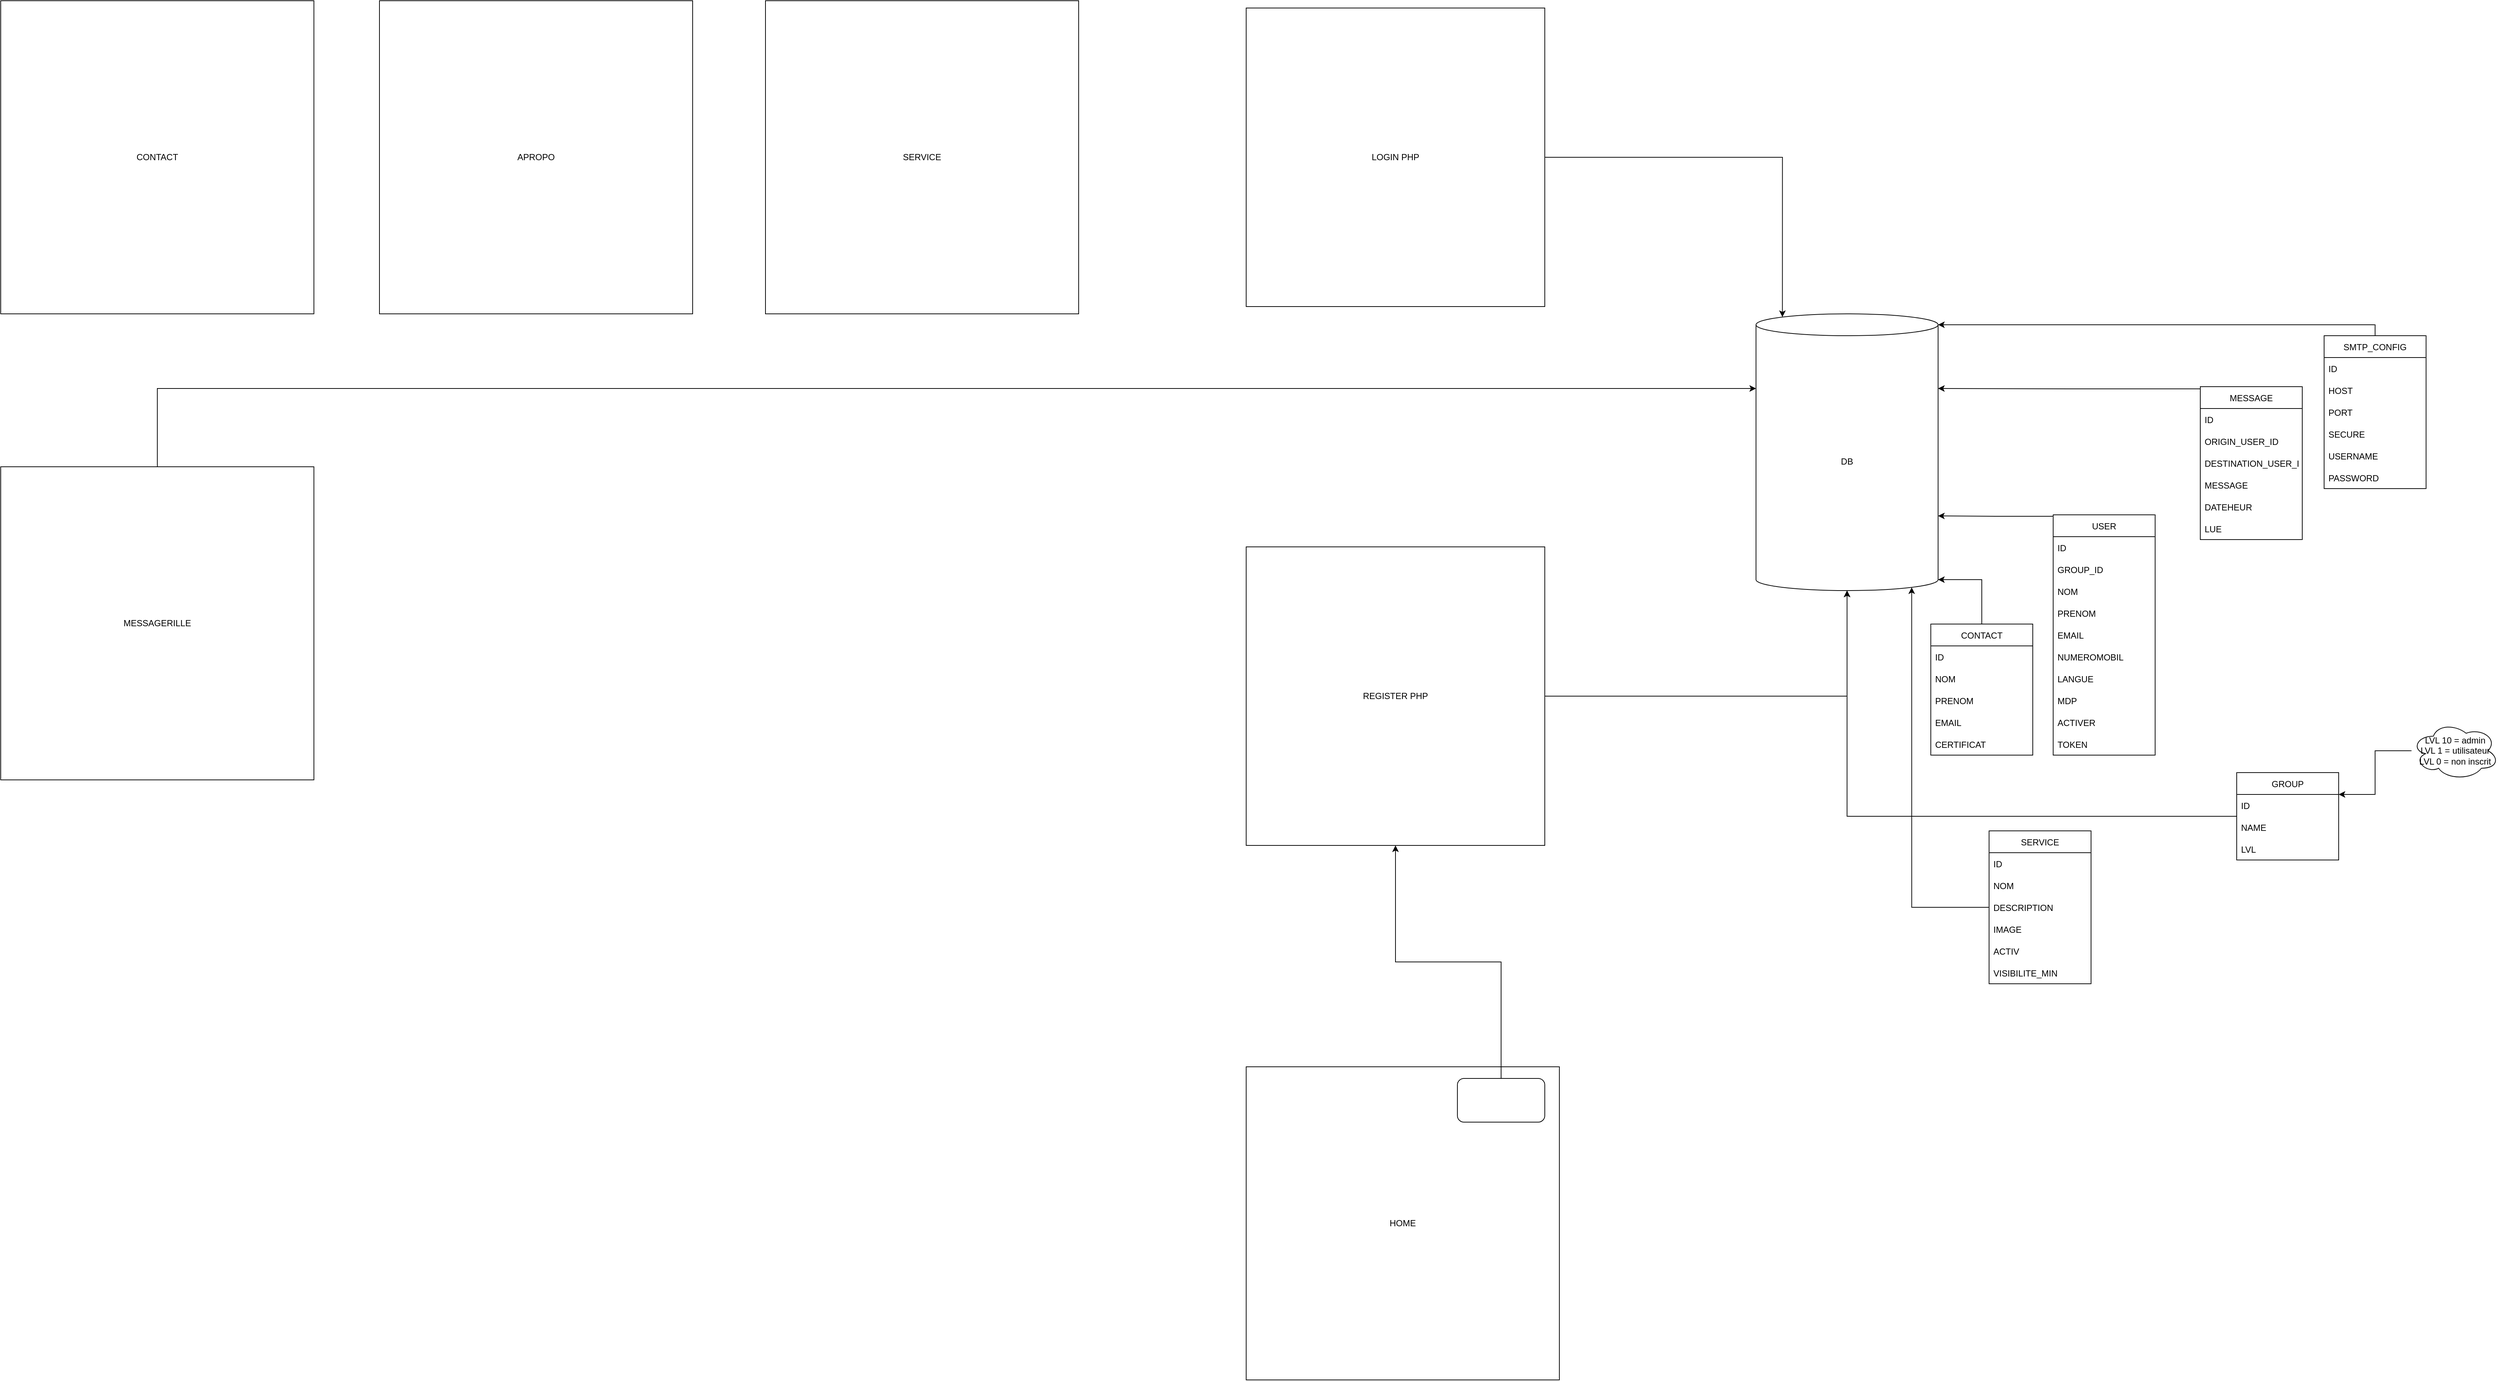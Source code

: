 <mxfile version="15.7.3" type="device"><diagram id="iStu-F-DCGJu18yK54Dm" name="Page-1"><mxGraphModel dx="1609" dy="1953" grid="1" gridSize="10" guides="1" tooltips="1" connect="1" arrows="1" fold="1" page="1" pageScale="1" pageWidth="827" pageHeight="1169" math="0" shadow="0"><root><mxCell id="0"/><mxCell id="1" parent="0"/><mxCell id="-jrlE3ulhLcgu799uAkQ-1" value="HOME" style="whiteSpace=wrap;html=1;aspect=fixed;" parent="1" vertex="1"><mxGeometry x="960" y="1324" width="430" height="430" as="geometry"/></mxCell><mxCell id="-jrlE3ulhLcgu799uAkQ-26" style="edgeStyle=orthogonalEdgeStyle;rounded=0;orthogonalLoop=1;jettySize=auto;html=1;entryX=0.145;entryY=0;entryDx=0;entryDy=4.35;entryPerimeter=0;" parent="1" source="-jrlE3ulhLcgu799uAkQ-2" target="-jrlE3ulhLcgu799uAkQ-8" edge="1"><mxGeometry relative="1" as="geometry"/></mxCell><mxCell id="-jrlE3ulhLcgu799uAkQ-2" value="LOGIN PHP" style="whiteSpace=wrap;html=1;aspect=fixed;" parent="1" vertex="1"><mxGeometry x="960" y="-130" width="410" height="410" as="geometry"/></mxCell><mxCell id="-jrlE3ulhLcgu799uAkQ-27" style="edgeStyle=orthogonalEdgeStyle;rounded=0;orthogonalLoop=1;jettySize=auto;html=1;entryX=0.5;entryY=1;entryDx=0;entryDy=0;entryPerimeter=0;" parent="1" source="-jrlE3ulhLcgu799uAkQ-3" target="-jrlE3ulhLcgu799uAkQ-8" edge="1"><mxGeometry relative="1" as="geometry"/></mxCell><mxCell id="-jrlE3ulhLcgu799uAkQ-3" value="REGISTER PHP" style="whiteSpace=wrap;html=1;aspect=fixed;" parent="1" vertex="1"><mxGeometry x="960" y="610" width="410" height="410" as="geometry"/></mxCell><mxCell id="-jrlE3ulhLcgu799uAkQ-4" value="SERVICE" style="whiteSpace=wrap;html=1;aspect=fixed;" parent="1" vertex="1"><mxGeometry x="300" y="-140" width="430" height="430" as="geometry"/></mxCell><mxCell id="-jrlE3ulhLcgu799uAkQ-5" value="CONTACT" style="whiteSpace=wrap;html=1;aspect=fixed;" parent="1" vertex="1"><mxGeometry x="-750" y="-140" width="430" height="430" as="geometry"/></mxCell><mxCell id="-jrlE3ulhLcgu799uAkQ-6" value="APROPO" style="whiteSpace=wrap;html=1;aspect=fixed;" parent="1" vertex="1"><mxGeometry x="-230" y="-140" width="430" height="430" as="geometry"/></mxCell><mxCell id="-jrlE3ulhLcgu799uAkQ-28" style="edgeStyle=orthogonalEdgeStyle;rounded=0;orthogonalLoop=1;jettySize=auto;html=1;entryX=0;entryY=0;entryDx=0;entryDy=102.5;entryPerimeter=0;" parent="1" source="-jrlE3ulhLcgu799uAkQ-7" target="-jrlE3ulhLcgu799uAkQ-8" edge="1"><mxGeometry relative="1" as="geometry"><Array as="points"><mxPoint x="-535" y="393"/></Array></mxGeometry></mxCell><mxCell id="-jrlE3ulhLcgu799uAkQ-7" value="MESSAGERILLE" style="whiteSpace=wrap;html=1;aspect=fixed;" parent="1" vertex="1"><mxGeometry x="-750" y="500" width="430" height="430" as="geometry"/></mxCell><mxCell id="-jrlE3ulhLcgu799uAkQ-8" value="DB" style="shape=cylinder3;whiteSpace=wrap;html=1;boundedLbl=1;backgroundOutline=1;size=15;" parent="1" vertex="1"><mxGeometry x="1660" y="290" width="250" height="380" as="geometry"/></mxCell><mxCell id="-jrlE3ulhLcgu799uAkQ-24" style="edgeStyle=orthogonalEdgeStyle;rounded=0;orthogonalLoop=1;jettySize=auto;html=1;entryX=1;entryY=0;entryDx=0;entryDy=277.5;entryPerimeter=0;exitX=0;exitY=0;exitDx=0;exitDy=0;" parent="1" source="-jrlE3ulhLcgu799uAkQ-9" target="-jrlE3ulhLcgu799uAkQ-8" edge="1"><mxGeometry relative="1" as="geometry"><Array as="points"><mxPoint x="2068" y="568"/><mxPoint x="1989" y="568"/></Array></mxGeometry></mxCell><mxCell id="-jrlE3ulhLcgu799uAkQ-9" value="USER" style="swimlane;fontStyle=0;childLayout=stackLayout;horizontal=1;startSize=30;horizontalStack=0;resizeParent=1;resizeParentMax=0;resizeLast=0;collapsible=1;marginBottom=0;" parent="1" vertex="1"><mxGeometry x="2068" y="566" width="140" height="330" as="geometry"/></mxCell><mxCell id="-jrlE3ulhLcgu799uAkQ-10" value="ID" style="text;strokeColor=none;fillColor=none;align=left;verticalAlign=middle;spacingLeft=4;spacingRight=4;overflow=hidden;points=[[0,0.5],[1,0.5]];portConstraint=eastwest;rotatable=0;" parent="-jrlE3ulhLcgu799uAkQ-9" vertex="1"><mxGeometry y="30" width="140" height="30" as="geometry"/></mxCell><mxCell id="Wv1aD89Nqz4epSxejVBH-8" value="GROUP_ID" style="text;strokeColor=none;fillColor=none;align=left;verticalAlign=middle;spacingLeft=4;spacingRight=4;overflow=hidden;points=[[0,0.5],[1,0.5]];portConstraint=eastwest;rotatable=0;" vertex="1" parent="-jrlE3ulhLcgu799uAkQ-9"><mxGeometry y="60" width="140" height="30" as="geometry"/></mxCell><mxCell id="-jrlE3ulhLcgu799uAkQ-11" value="NOM" style="text;strokeColor=none;fillColor=none;align=left;verticalAlign=middle;spacingLeft=4;spacingRight=4;overflow=hidden;points=[[0,0.5],[1,0.5]];portConstraint=eastwest;rotatable=0;" parent="-jrlE3ulhLcgu799uAkQ-9" vertex="1"><mxGeometry y="90" width="140" height="30" as="geometry"/></mxCell><mxCell id="-jrlE3ulhLcgu799uAkQ-12" value="PRENOM" style="text;strokeColor=none;fillColor=none;align=left;verticalAlign=middle;spacingLeft=4;spacingRight=4;overflow=hidden;points=[[0,0.5],[1,0.5]];portConstraint=eastwest;rotatable=0;" parent="-jrlE3ulhLcgu799uAkQ-9" vertex="1"><mxGeometry y="120" width="140" height="30" as="geometry"/></mxCell><mxCell id="-jrlE3ulhLcgu799uAkQ-13" value="EMAIL" style="text;strokeColor=none;fillColor=none;align=left;verticalAlign=middle;spacingLeft=4;spacingRight=4;overflow=hidden;points=[[0,0.5],[1,0.5]];portConstraint=eastwest;rotatable=0;" parent="-jrlE3ulhLcgu799uAkQ-9" vertex="1"><mxGeometry y="150" width="140" height="30" as="geometry"/></mxCell><mxCell id="-jrlE3ulhLcgu799uAkQ-14" value="NUMEROMOBIL" style="text;strokeColor=none;fillColor=none;align=left;verticalAlign=middle;spacingLeft=4;spacingRight=4;overflow=hidden;points=[[0,0.5],[1,0.5]];portConstraint=eastwest;rotatable=0;" parent="-jrlE3ulhLcgu799uAkQ-9" vertex="1"><mxGeometry y="180" width="140" height="30" as="geometry"/></mxCell><mxCell id="-jrlE3ulhLcgu799uAkQ-15" value="LANGUE" style="text;strokeColor=none;fillColor=none;align=left;verticalAlign=middle;spacingLeft=4;spacingRight=4;overflow=hidden;points=[[0,0.5],[1,0.5]];portConstraint=eastwest;rotatable=0;" parent="-jrlE3ulhLcgu799uAkQ-9" vertex="1"><mxGeometry y="210" width="140" height="30" as="geometry"/></mxCell><mxCell id="Wv1aD89Nqz4epSxejVBH-9" value="MDP" style="text;strokeColor=none;fillColor=none;align=left;verticalAlign=middle;spacingLeft=4;spacingRight=4;overflow=hidden;points=[[0,0.5],[1,0.5]];portConstraint=eastwest;rotatable=0;" vertex="1" parent="-jrlE3ulhLcgu799uAkQ-9"><mxGeometry y="240" width="140" height="30" as="geometry"/></mxCell><mxCell id="Wv1aD89Nqz4epSxejVBH-10" value="ACTIVER" style="text;strokeColor=none;fillColor=none;align=left;verticalAlign=middle;spacingLeft=4;spacingRight=4;overflow=hidden;points=[[0,0.5],[1,0.5]];portConstraint=eastwest;rotatable=0;" vertex="1" parent="-jrlE3ulhLcgu799uAkQ-9"><mxGeometry y="270" width="140" height="30" as="geometry"/></mxCell><mxCell id="Wv1aD89Nqz4epSxejVBH-12" value="TOKEN" style="text;strokeColor=none;fillColor=none;align=left;verticalAlign=middle;spacingLeft=4;spacingRight=4;overflow=hidden;points=[[0,0.5],[1,0.5]];portConstraint=eastwest;rotatable=0;" vertex="1" parent="-jrlE3ulhLcgu799uAkQ-9"><mxGeometry y="300" width="140" height="30" as="geometry"/></mxCell><mxCell id="-jrlE3ulhLcgu799uAkQ-25" style="edgeStyle=orthogonalEdgeStyle;rounded=0;orthogonalLoop=1;jettySize=auto;html=1;entryX=1;entryY=0;entryDx=0;entryDy=102.5;entryPerimeter=0;exitX=0;exitY=0;exitDx=0;exitDy=0;" parent="1" source="-jrlE3ulhLcgu799uAkQ-16" target="-jrlE3ulhLcgu799uAkQ-8" edge="1"><mxGeometry relative="1" as="geometry"><Array as="points"><mxPoint x="2270" y="393"/><mxPoint x="2090" y="393"/></Array></mxGeometry></mxCell><mxCell id="-jrlE3ulhLcgu799uAkQ-16" value="MESSAGE" style="swimlane;fontStyle=0;childLayout=stackLayout;horizontal=1;startSize=30;horizontalStack=0;resizeParent=1;resizeParentMax=0;resizeLast=0;collapsible=1;marginBottom=0;" parent="1" vertex="1"><mxGeometry x="2270" y="390" width="140" height="210" as="geometry"/></mxCell><mxCell id="-jrlE3ulhLcgu799uAkQ-17" value="ID" style="text;strokeColor=none;fillColor=none;align=left;verticalAlign=middle;spacingLeft=4;spacingRight=4;overflow=hidden;points=[[0,0.5],[1,0.5]];portConstraint=eastwest;rotatable=0;" parent="-jrlE3ulhLcgu799uAkQ-16" vertex="1"><mxGeometry y="30" width="140" height="30" as="geometry"/></mxCell><mxCell id="-jrlE3ulhLcgu799uAkQ-20" value="ORIGIN_USER_ID" style="text;strokeColor=none;fillColor=none;align=left;verticalAlign=middle;spacingLeft=4;spacingRight=4;overflow=hidden;points=[[0,0.5],[1,0.5]];portConstraint=eastwest;rotatable=0;" parent="-jrlE3ulhLcgu799uAkQ-16" vertex="1"><mxGeometry y="60" width="140" height="30" as="geometry"/></mxCell><mxCell id="Wv1aD89Nqz4epSxejVBH-7" value="DESTINATION_USER_ID" style="text;strokeColor=none;fillColor=none;align=left;verticalAlign=middle;spacingLeft=4;spacingRight=4;overflow=hidden;points=[[0,0.5],[1,0.5]];portConstraint=eastwest;rotatable=0;" vertex="1" parent="-jrlE3ulhLcgu799uAkQ-16"><mxGeometry y="90" width="140" height="30" as="geometry"/></mxCell><mxCell id="-jrlE3ulhLcgu799uAkQ-18" value="MESSAGE" style="text;strokeColor=none;fillColor=none;align=left;verticalAlign=middle;spacingLeft=4;spacingRight=4;overflow=hidden;points=[[0,0.5],[1,0.5]];portConstraint=eastwest;rotatable=0;" parent="-jrlE3ulhLcgu799uAkQ-16" vertex="1"><mxGeometry y="120" width="140" height="30" as="geometry"/></mxCell><mxCell id="-jrlE3ulhLcgu799uAkQ-19" value="DATEHEUR" style="text;strokeColor=none;fillColor=none;align=left;verticalAlign=middle;spacingLeft=4;spacingRight=4;overflow=hidden;points=[[0,0.5],[1,0.5]];portConstraint=eastwest;rotatable=0;" parent="-jrlE3ulhLcgu799uAkQ-16" vertex="1"><mxGeometry y="150" width="140" height="30" as="geometry"/></mxCell><mxCell id="-jrlE3ulhLcgu799uAkQ-23" value="LUE" style="text;strokeColor=none;fillColor=none;align=left;verticalAlign=middle;spacingLeft=4;spacingRight=4;overflow=hidden;points=[[0,0.5],[1,0.5]];portConstraint=eastwest;rotatable=0;" parent="-jrlE3ulhLcgu799uAkQ-16" vertex="1"><mxGeometry y="180" width="140" height="30" as="geometry"/></mxCell><mxCell id="-jrlE3ulhLcgu799uAkQ-22" style="edgeStyle=orthogonalEdgeStyle;rounded=0;orthogonalLoop=1;jettySize=auto;html=1;" parent="1" source="-jrlE3ulhLcgu799uAkQ-21" target="-jrlE3ulhLcgu799uAkQ-3" edge="1"><mxGeometry relative="1" as="geometry"/></mxCell><mxCell id="-jrlE3ulhLcgu799uAkQ-21" value="" style="rounded=1;whiteSpace=wrap;html=1;" parent="1" vertex="1"><mxGeometry x="1250" y="1340" width="120" height="60" as="geometry"/></mxCell><mxCell id="Wv1aD89Nqz4epSxejVBH-11" style="edgeStyle=orthogonalEdgeStyle;rounded=0;orthogonalLoop=1;jettySize=auto;html=1;" edge="1" parent="1" source="Wv1aD89Nqz4epSxejVBH-1" target="-jrlE3ulhLcgu799uAkQ-8"><mxGeometry relative="1" as="geometry"/></mxCell><mxCell id="Wv1aD89Nqz4epSxejVBH-1" value="GROUP" style="swimlane;fontStyle=0;childLayout=stackLayout;horizontal=1;startSize=30;horizontalStack=0;resizeParent=1;resizeParentMax=0;resizeLast=0;collapsible=1;marginBottom=0;" vertex="1" parent="1"><mxGeometry x="2320" y="920" width="140" height="120" as="geometry"/></mxCell><mxCell id="Wv1aD89Nqz4epSxejVBH-2" value="ID" style="text;strokeColor=none;fillColor=none;align=left;verticalAlign=middle;spacingLeft=4;spacingRight=4;overflow=hidden;points=[[0,0.5],[1,0.5]];portConstraint=eastwest;rotatable=0;" vertex="1" parent="Wv1aD89Nqz4epSxejVBH-1"><mxGeometry y="30" width="140" height="30" as="geometry"/></mxCell><mxCell id="Wv1aD89Nqz4epSxejVBH-3" value="NAME" style="text;strokeColor=none;fillColor=none;align=left;verticalAlign=middle;spacingLeft=4;spacingRight=4;overflow=hidden;points=[[0,0.5],[1,0.5]];portConstraint=eastwest;rotatable=0;" vertex="1" parent="Wv1aD89Nqz4epSxejVBH-1"><mxGeometry y="60" width="140" height="30" as="geometry"/></mxCell><mxCell id="Wv1aD89Nqz4epSxejVBH-4" value="LVL" style="text;strokeColor=none;fillColor=none;align=left;verticalAlign=middle;spacingLeft=4;spacingRight=4;overflow=hidden;points=[[0,0.5],[1,0.5]];portConstraint=eastwest;rotatable=0;" vertex="1" parent="Wv1aD89Nqz4epSxejVBH-1"><mxGeometry y="90" width="140" height="30" as="geometry"/></mxCell><mxCell id="Wv1aD89Nqz4epSxejVBH-6" style="edgeStyle=orthogonalEdgeStyle;rounded=0;orthogonalLoop=1;jettySize=auto;html=1;entryX=1;entryY=0.25;entryDx=0;entryDy=0;" edge="1" parent="1" source="Wv1aD89Nqz4epSxejVBH-5" target="Wv1aD89Nqz4epSxejVBH-1"><mxGeometry relative="1" as="geometry"/></mxCell><mxCell id="Wv1aD89Nqz4epSxejVBH-5" value="LVL 10 = admin&lt;br&gt;LVL 1 = utilisateur&lt;br&gt;LVL 0 = non inscrit" style="ellipse;shape=cloud;whiteSpace=wrap;html=1;" vertex="1" parent="1"><mxGeometry x="2560" y="850" width="120" height="80" as="geometry"/></mxCell><mxCell id="Wv1aD89Nqz4epSxejVBH-21" style="edgeStyle=orthogonalEdgeStyle;rounded=0;orthogonalLoop=1;jettySize=auto;html=1;entryX=1;entryY=0;entryDx=0;entryDy=15;entryPerimeter=0;" edge="1" parent="1" source="Wv1aD89Nqz4epSxejVBH-14" target="-jrlE3ulhLcgu799uAkQ-8"><mxGeometry relative="1" as="geometry"><Array as="points"><mxPoint x="2510" y="305"/></Array></mxGeometry></mxCell><mxCell id="Wv1aD89Nqz4epSxejVBH-14" value="SMTP_CONFIG" style="swimlane;fontStyle=0;childLayout=stackLayout;horizontal=1;startSize=30;horizontalStack=0;resizeParent=1;resizeParentMax=0;resizeLast=0;collapsible=1;marginBottom=0;" vertex="1" parent="1"><mxGeometry x="2440" y="320" width="140" height="210" as="geometry"/></mxCell><mxCell id="Wv1aD89Nqz4epSxejVBH-15" value="ID" style="text;strokeColor=none;fillColor=none;align=left;verticalAlign=middle;spacingLeft=4;spacingRight=4;overflow=hidden;points=[[0,0.5],[1,0.5]];portConstraint=eastwest;rotatable=0;" vertex="1" parent="Wv1aD89Nqz4epSxejVBH-14"><mxGeometry y="30" width="140" height="30" as="geometry"/></mxCell><mxCell id="Wv1aD89Nqz4epSxejVBH-16" value="HOST" style="text;strokeColor=none;fillColor=none;align=left;verticalAlign=middle;spacingLeft=4;spacingRight=4;overflow=hidden;points=[[0,0.5],[1,0.5]];portConstraint=eastwest;rotatable=0;" vertex="1" parent="Wv1aD89Nqz4epSxejVBH-14"><mxGeometry y="60" width="140" height="30" as="geometry"/></mxCell><mxCell id="Wv1aD89Nqz4epSxejVBH-17" value="PORT" style="text;strokeColor=none;fillColor=none;align=left;verticalAlign=middle;spacingLeft=4;spacingRight=4;overflow=hidden;points=[[0,0.5],[1,0.5]];portConstraint=eastwest;rotatable=0;" vertex="1" parent="Wv1aD89Nqz4epSxejVBH-14"><mxGeometry y="90" width="140" height="30" as="geometry"/></mxCell><mxCell id="Wv1aD89Nqz4epSxejVBH-18" value="SECURE" style="text;strokeColor=none;fillColor=none;align=left;verticalAlign=middle;spacingLeft=4;spacingRight=4;overflow=hidden;points=[[0,0.5],[1,0.5]];portConstraint=eastwest;rotatable=0;" vertex="1" parent="Wv1aD89Nqz4epSxejVBH-14"><mxGeometry y="120" width="140" height="30" as="geometry"/></mxCell><mxCell id="Wv1aD89Nqz4epSxejVBH-19" value="USERNAME" style="text;strokeColor=none;fillColor=none;align=left;verticalAlign=middle;spacingLeft=4;spacingRight=4;overflow=hidden;points=[[0,0.5],[1,0.5]];portConstraint=eastwest;rotatable=0;" vertex="1" parent="Wv1aD89Nqz4epSxejVBH-14"><mxGeometry y="150" width="140" height="30" as="geometry"/></mxCell><mxCell id="Wv1aD89Nqz4epSxejVBH-20" value="PASSWORD" style="text;strokeColor=none;fillColor=none;align=left;verticalAlign=middle;spacingLeft=4;spacingRight=4;overflow=hidden;points=[[0,0.5],[1,0.5]];portConstraint=eastwest;rotatable=0;" vertex="1" parent="Wv1aD89Nqz4epSxejVBH-14"><mxGeometry y="180" width="140" height="30" as="geometry"/></mxCell><mxCell id="Wv1aD89Nqz4epSxejVBH-29" style="edgeStyle=orthogonalEdgeStyle;rounded=0;orthogonalLoop=1;jettySize=auto;html=1;entryX=1;entryY=1;entryDx=0;entryDy=-15;entryPerimeter=0;" edge="1" parent="1" source="Wv1aD89Nqz4epSxejVBH-22" target="-jrlE3ulhLcgu799uAkQ-8"><mxGeometry relative="1" as="geometry"/></mxCell><mxCell id="Wv1aD89Nqz4epSxejVBH-22" value="CONTACT" style="swimlane;fontStyle=0;childLayout=stackLayout;horizontal=1;startSize=30;horizontalStack=0;resizeParent=1;resizeParentMax=0;resizeLast=0;collapsible=1;marginBottom=0;" vertex="1" parent="1"><mxGeometry x="1900" y="716" width="140" height="180" as="geometry"/></mxCell><mxCell id="Wv1aD89Nqz4epSxejVBH-23" value="ID" style="text;strokeColor=none;fillColor=none;align=left;verticalAlign=middle;spacingLeft=4;spacingRight=4;overflow=hidden;points=[[0,0.5],[1,0.5]];portConstraint=eastwest;rotatable=0;" vertex="1" parent="Wv1aD89Nqz4epSxejVBH-22"><mxGeometry y="30" width="140" height="30" as="geometry"/></mxCell><mxCell id="Wv1aD89Nqz4epSxejVBH-24" value="NOM" style="text;strokeColor=none;fillColor=none;align=left;verticalAlign=middle;spacingLeft=4;spacingRight=4;overflow=hidden;points=[[0,0.5],[1,0.5]];portConstraint=eastwest;rotatable=0;" vertex="1" parent="Wv1aD89Nqz4epSxejVBH-22"><mxGeometry y="60" width="140" height="30" as="geometry"/></mxCell><mxCell id="Wv1aD89Nqz4epSxejVBH-25" value="PRENOM" style="text;strokeColor=none;fillColor=none;align=left;verticalAlign=middle;spacingLeft=4;spacingRight=4;overflow=hidden;points=[[0,0.5],[1,0.5]];portConstraint=eastwest;rotatable=0;" vertex="1" parent="Wv1aD89Nqz4epSxejVBH-22"><mxGeometry y="90" width="140" height="30" as="geometry"/></mxCell><mxCell id="Wv1aD89Nqz4epSxejVBH-26" value="EMAIL" style="text;strokeColor=none;fillColor=none;align=left;verticalAlign=middle;spacingLeft=4;spacingRight=4;overflow=hidden;points=[[0,0.5],[1,0.5]];portConstraint=eastwest;rotatable=0;" vertex="1" parent="Wv1aD89Nqz4epSxejVBH-22"><mxGeometry y="120" width="140" height="30" as="geometry"/></mxCell><mxCell id="Wv1aD89Nqz4epSxejVBH-27" value="CERTIFICAT" style="text;strokeColor=none;fillColor=none;align=left;verticalAlign=middle;spacingLeft=4;spacingRight=4;overflow=hidden;points=[[0,0.5],[1,0.5]];portConstraint=eastwest;rotatable=0;" vertex="1" parent="Wv1aD89Nqz4epSxejVBH-22"><mxGeometry y="150" width="140" height="30" as="geometry"/></mxCell><mxCell id="Wv1aD89Nqz4epSxejVBH-36" style="edgeStyle=orthogonalEdgeStyle;rounded=0;orthogonalLoop=1;jettySize=auto;html=1;entryX=0.855;entryY=1;entryDx=0;entryDy=-4.35;entryPerimeter=0;" edge="1" parent="1" source="Wv1aD89Nqz4epSxejVBH-30" target="-jrlE3ulhLcgu799uAkQ-8"><mxGeometry relative="1" as="geometry"/></mxCell><mxCell id="Wv1aD89Nqz4epSxejVBH-30" value="SERVICE" style="swimlane;fontStyle=0;childLayout=stackLayout;horizontal=1;startSize=30;horizontalStack=0;resizeParent=1;resizeParentMax=0;resizeLast=0;collapsible=1;marginBottom=0;" vertex="1" parent="1"><mxGeometry x="1980" y="1000" width="140" height="210" as="geometry"/></mxCell><mxCell id="Wv1aD89Nqz4epSxejVBH-31" value="ID" style="text;strokeColor=none;fillColor=none;align=left;verticalAlign=middle;spacingLeft=4;spacingRight=4;overflow=hidden;points=[[0,0.5],[1,0.5]];portConstraint=eastwest;rotatable=0;" vertex="1" parent="Wv1aD89Nqz4epSxejVBH-30"><mxGeometry y="30" width="140" height="30" as="geometry"/></mxCell><mxCell id="Wv1aD89Nqz4epSxejVBH-32" value="NOM" style="text;strokeColor=none;fillColor=none;align=left;verticalAlign=middle;spacingLeft=4;spacingRight=4;overflow=hidden;points=[[0,0.5],[1,0.5]];portConstraint=eastwest;rotatable=0;" vertex="1" parent="Wv1aD89Nqz4epSxejVBH-30"><mxGeometry y="60" width="140" height="30" as="geometry"/></mxCell><mxCell id="Wv1aD89Nqz4epSxejVBH-33" value="DESCRIPTION" style="text;strokeColor=none;fillColor=none;align=left;verticalAlign=middle;spacingLeft=4;spacingRight=4;overflow=hidden;points=[[0,0.5],[1,0.5]];portConstraint=eastwest;rotatable=0;" vertex="1" parent="Wv1aD89Nqz4epSxejVBH-30"><mxGeometry y="90" width="140" height="30" as="geometry"/></mxCell><mxCell id="Wv1aD89Nqz4epSxejVBH-34" value="IMAGE" style="text;strokeColor=none;fillColor=none;align=left;verticalAlign=middle;spacingLeft=4;spacingRight=4;overflow=hidden;points=[[0,0.5],[1,0.5]];portConstraint=eastwest;rotatable=0;" vertex="1" parent="Wv1aD89Nqz4epSxejVBH-30"><mxGeometry y="120" width="140" height="30" as="geometry"/></mxCell><mxCell id="Wv1aD89Nqz4epSxejVBH-37" value="ACTIV" style="text;strokeColor=none;fillColor=none;align=left;verticalAlign=middle;spacingLeft=4;spacingRight=4;overflow=hidden;points=[[0,0.5],[1,0.5]];portConstraint=eastwest;rotatable=0;" vertex="1" parent="Wv1aD89Nqz4epSxejVBH-30"><mxGeometry y="150" width="140" height="30" as="geometry"/></mxCell><mxCell id="Wv1aD89Nqz4epSxejVBH-38" value="VISIBILITE_MIN " style="text;strokeColor=none;fillColor=none;align=left;verticalAlign=middle;spacingLeft=4;spacingRight=4;overflow=hidden;points=[[0,0.5],[1,0.5]];portConstraint=eastwest;rotatable=0;" vertex="1" parent="Wv1aD89Nqz4epSxejVBH-30"><mxGeometry y="180" width="140" height="30" as="geometry"/></mxCell></root></mxGraphModel></diagram></mxfile>